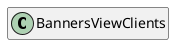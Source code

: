 @startuml
set namespaceSeparator \\
hide members
hide << alias >> circle

class BannersViewClients
@enduml
